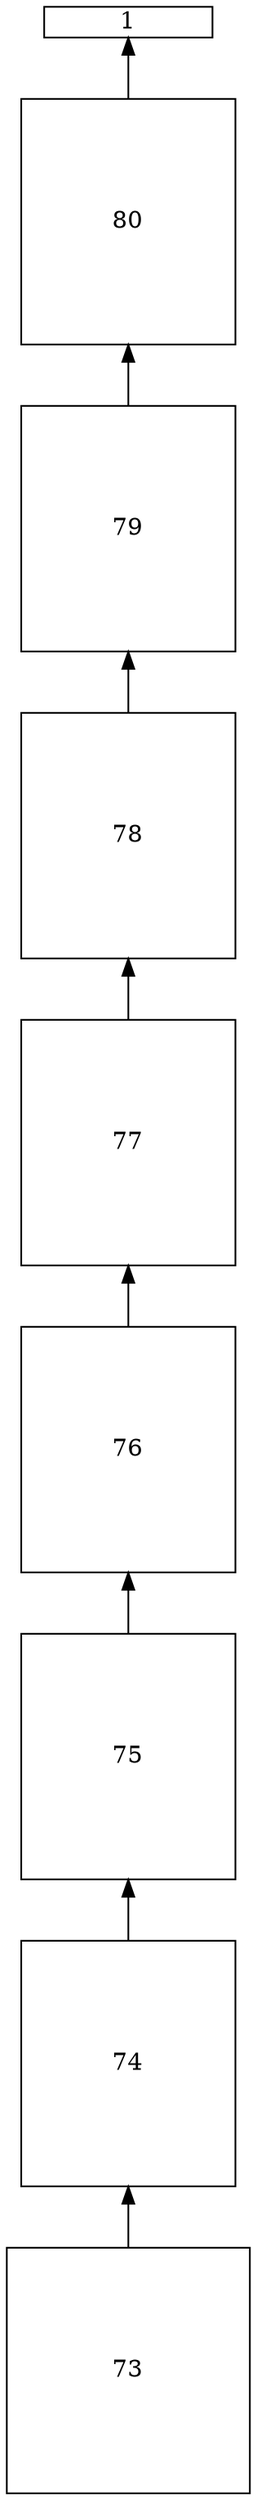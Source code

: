 digraph ap_test{
graph [splines=ortho]
rankdir=BT;
size="500, 500";

1 [shape=box fixedsize=true width=1.375 height=0.25]


73[shape=box fixedsize=true width=1.9833333333333334 height=2.0]
74[shape=box fixedsize=true width=1.75 height=2.0]
75[shape=box fixedsize=true width=1.75 height=2.0]
76[shape=box fixedsize=true width=1.75 height=2.0]
77[shape=box fixedsize=true width=1.75 height=2.0]
78[shape=box fixedsize=true width=1.75 height=2.0]
79[shape=box fixedsize=true width=1.75 height=2.0]
80[shape=box fixedsize=true width=1.75 height=2.0]

80 -> 1
73 -> 74
74 -> 75
75 -> 76
76 -> 77
77 -> 78
78 -> 79
79 -> 80
}